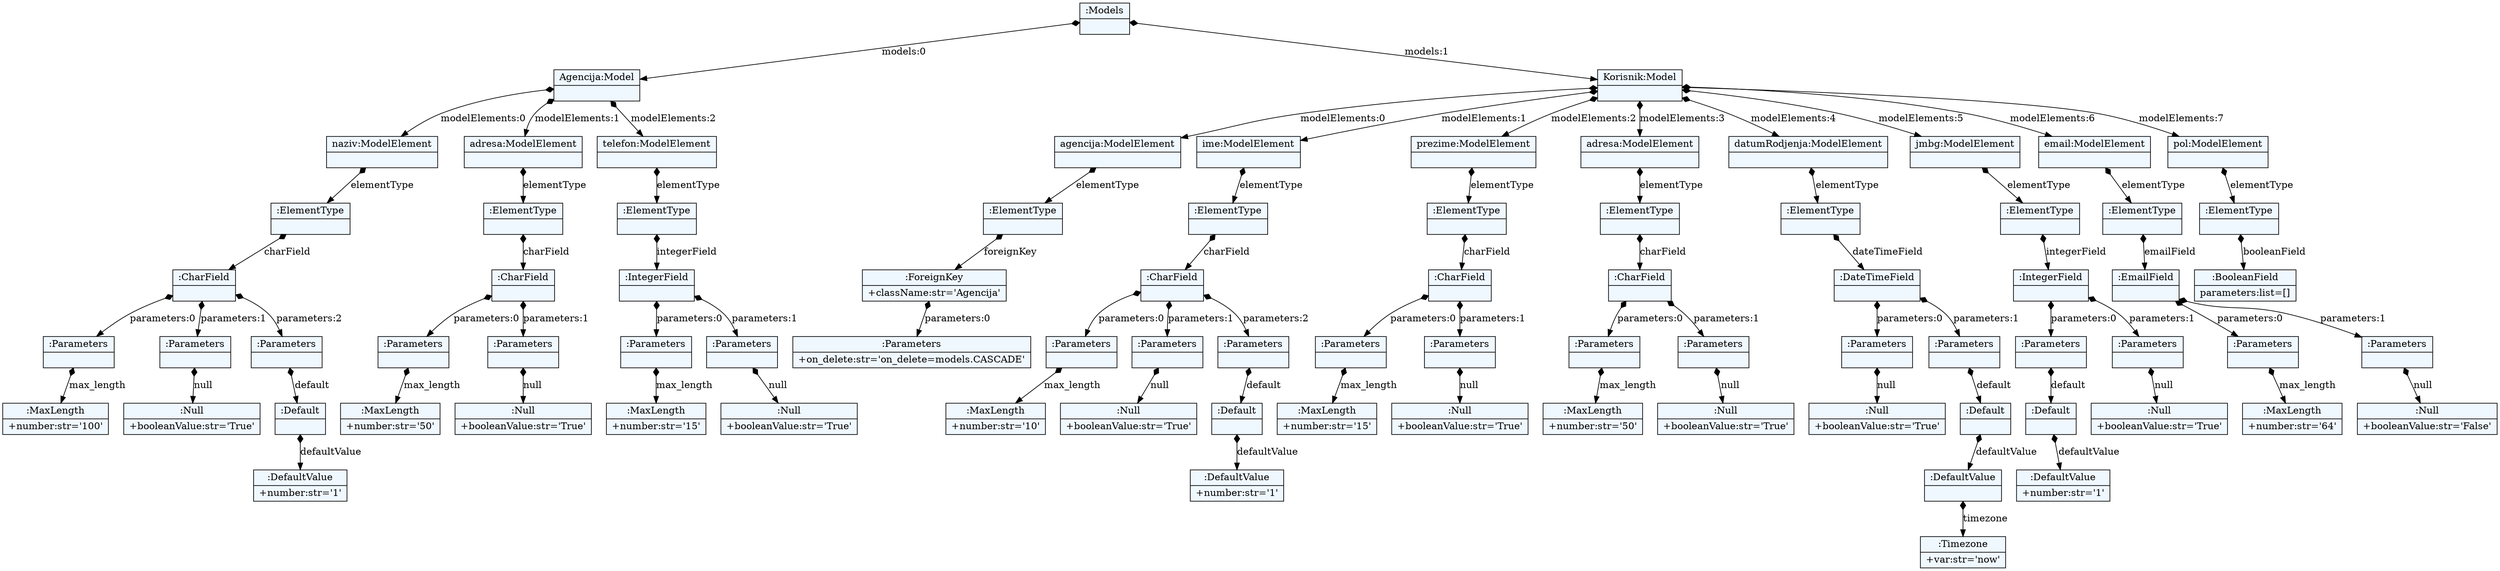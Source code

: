 
    digraph xtext {
    fontname = "Bitstream Vera Sans"
    fontsize = 8
    node[
        shape=record,
        style=filled,
        fillcolor=aliceblue
    ]
    nodesep = 0.3
    edge[dir=black,arrowtail=empty]


1543901333936 -> 1543901382752 [label="models:0" arrowtail=diamond dir=both]
1543901382752 -> 1543901384544 [label="modelElements:0" arrowtail=diamond dir=both]
1543901384544 -> 1543901384208 [label="elementType" arrowtail=diamond dir=both]
1543901384208 -> 1543901384096 [label="charField" arrowtail=diamond dir=both]
1543901384096 -> 1543901417600 [label="parameters:0" arrowtail=diamond dir=both]
1543901417600 -> 1543901417712 [label="max_length" arrowtail=diamond dir=both]
1543901417712[label="{:MaxLength|+number:str='100'\l}"]
1543901417600[label="{:Parameters|}"]
1543901384096 -> 1543901417656 [label="parameters:1" arrowtail=diamond dir=both]
1543901417656 -> 1543901417824 [label="null" arrowtail=diamond dir=both]
1543901417824[label="{:Null|+booleanValue:str='True'\l}"]
1543901417656[label="{:Parameters|}"]
1543901384096 -> 1543901417768 [label="parameters:2" arrowtail=diamond dir=both]
1543901417768 -> 1543901417880 [label="default" arrowtail=diamond dir=both]
1543901417880 -> 1543901418104 [label="defaultValue" arrowtail=diamond dir=both]
1543901418104[label="{:DefaultValue|+number:str='1'\l}"]
1543901417880[label="{:Default|}"]
1543901417768[label="{:Parameters|}"]
1543901384096[label="{:CharField|}"]
1543901384208[label="{:ElementType|}"]
1543901384544[label="{naziv:ModelElement|}"]
1543901382752 -> 1543901383984 [label="modelElements:1" arrowtail=diamond dir=both]
1543901383984 -> 1543901384320 [label="elementType" arrowtail=diamond dir=both]
1543901384320 -> 1543901417544 [label="charField" arrowtail=diamond dir=both]
1543901417544 -> 1543901418160 [label="parameters:0" arrowtail=diamond dir=both]
1543901418160 -> 1543901418328 [label="max_length" arrowtail=diamond dir=both]
1543901418328[label="{:MaxLength|+number:str='50'\l}"]
1543901418160[label="{:Parameters|}"]
1543901417544 -> 1543901418216 [label="parameters:1" arrowtail=diamond dir=both]
1543901418216 -> 1543901418384 [label="null" arrowtail=diamond dir=both]
1543901418384[label="{:Null|+booleanValue:str='True'\l}"]
1543901418216[label="{:Parameters|}"]
1543901417544[label="{:CharField|}"]
1543901384320[label="{:ElementType|}"]
1543901383984[label="{adresa:ModelElement|}"]
1543901382752 -> 1543901384488 [label="modelElements:2" arrowtail=diamond dir=both]
1543901384488 -> 1543901384656 [label="elementType" arrowtail=diamond dir=both]
1543901384656 -> 1543901417992 [label="integerField" arrowtail=diamond dir=both]
1543901417992 -> 1543901418608 [label="parameters:0" arrowtail=diamond dir=both]
1543901418608 -> 1543901418664 [label="max_length" arrowtail=diamond dir=both]
1543901418664[label="{:MaxLength|+number:str='15'\l}"]
1543901418608[label="{:Parameters|}"]
1543901417992 -> 1543901418552 [label="parameters:1" arrowtail=diamond dir=both]
1543901418552 -> 1543901418776 [label="null" arrowtail=diamond dir=both]
1543901418776[label="{:Null|+booleanValue:str='True'\l}"]
1543901418552[label="{:Parameters|}"]
1543901417992[label="{:IntegerField|}"]
1543901384656[label="{:ElementType|}"]
1543901384488[label="{telefon:ModelElement|}"]
1543901382752[label="{Agencija:Model|}"]
1543901333936 -> 1543901384600 [label="models:1" arrowtail=diamond dir=both]
1543901384600 -> 1543901417936 [label="modelElements:0" arrowtail=diamond dir=both]
1543901417936 -> 1543901418496 [label="elementType" arrowtail=diamond dir=both]
1543901418496 -> 1543901418720 [label="foreignKey" arrowtail=diamond dir=both]
1543901418720 -> 1543901419000 [label="parameters:0" arrowtail=diamond dir=both]
1543901419000[label="{:Parameters|+on_delete:str='on_delete=models.CASCADE'\l}"]
1543901418720[label="{:ForeignKey|+className:str='Agencija'\l}"]
1543901418496[label="{:ElementType|}"]
1543901417936[label="{agencija:ModelElement|}"]
1543901384600 -> 1543901418048 [label="modelElements:1" arrowtail=diamond dir=both]
1543901418048 -> 1543901418888 [label="elementType" arrowtail=diamond dir=both]
1543901418888 -> 1543901418944 [label="charField" arrowtail=diamond dir=both]
1543901418944 -> 1543901419224 [label="parameters:0" arrowtail=diamond dir=both]
1543901419224 -> 1543901419336 [label="max_length" arrowtail=diamond dir=both]
1543901419336[label="{:MaxLength|+number:str='10'\l}"]
1543901419224[label="{:Parameters|}"]
1543901418944 -> 1543901419280 [label="parameters:1" arrowtail=diamond dir=both]
1543901419280 -> 1543901419448 [label="null" arrowtail=diamond dir=both]
1543901419448[label="{:Null|+booleanValue:str='True'\l}"]
1543901419280[label="{:Parameters|}"]
1543901418944 -> 1543901419392 [label="parameters:2" arrowtail=diamond dir=both]
1543901419392 -> 1543901419504 [label="default" arrowtail=diamond dir=both]
1543901419504 -> 1543901419728 [label="defaultValue" arrowtail=diamond dir=both]
1543901419728[label="{:DefaultValue|+number:str='1'\l}"]
1543901419504[label="{:Default|}"]
1543901419392[label="{:Parameters|}"]
1543901418944[label="{:CharField|}"]
1543901418888[label="{:ElementType|}"]
1543901418048[label="{ime:ModelElement|}"]
1543901384600 -> 1543901418272 [label="modelElements:2" arrowtail=diamond dir=both]
1543901418272 -> 1543901419056 [label="elementType" arrowtail=diamond dir=both]
1543901419056 -> 1543901419112 [label="charField" arrowtail=diamond dir=both]
1543901419112 -> 1543901419784 [label="parameters:0" arrowtail=diamond dir=both]
1543901419784 -> 1543901419952 [label="max_length" arrowtail=diamond dir=both]
1543901419952[label="{:MaxLength|+number:str='15'\l}"]
1543901419784[label="{:Parameters|}"]
1543901419112 -> 1543901419840 [label="parameters:1" arrowtail=diamond dir=both]
1543901419840 -> 1543901420008 [label="null" arrowtail=diamond dir=both]
1543901420008[label="{:Null|+booleanValue:str='True'\l}"]
1543901419840[label="{:Parameters|}"]
1543901419112[label="{:CharField|}"]
1543901419056[label="{:ElementType|}"]
1543901418272[label="{prezime:ModelElement|}"]
1543901384600 -> 1543901418440 [label="modelElements:3" arrowtail=diamond dir=both]
1543901418440 -> 1543901419560 [label="elementType" arrowtail=diamond dir=both]
1543901419560 -> 1543901419616 [label="charField" arrowtail=diamond dir=both]
1543901419616 -> 1543901420232 [label="parameters:0" arrowtail=diamond dir=both]
1543901420232 -> 1543901420288 [label="max_length" arrowtail=diamond dir=both]
1543901420288[label="{:MaxLength|+number:str='50'\l}"]
1543901420232[label="{:Parameters|}"]
1543901419616 -> 1543901420176 [label="parameters:1" arrowtail=diamond dir=both]
1543901420176 -> 1543901420400 [label="null" arrowtail=diamond dir=both]
1543901420400[label="{:Null|+booleanValue:str='True'\l}"]
1543901420176[label="{:Parameters|}"]
1543901419616[label="{:CharField|}"]
1543901419560[label="{:ElementType|}"]
1543901418440[label="{adresa:ModelElement|}"]
1543901384600 -> 1543901418832 [label="modelElements:4" arrowtail=diamond dir=both]
1543901418832 -> 1543901419896 [label="elementType" arrowtail=diamond dir=both]
1543901419896 -> 1543901420064 [label="dateTimeField" arrowtail=diamond dir=both]
1543901420064 -> 1543901420624 [label="parameters:0" arrowtail=diamond dir=both]
1543901420624 -> 1543901420680 [label="null" arrowtail=diamond dir=both]
1543901420680[label="{:Null|+booleanValue:str='True'\l}"]
1543901420624[label="{:Parameters|}"]
1543901420064 -> 1543901420568 [label="parameters:1" arrowtail=diamond dir=both]
1543901420568 -> 1543901420792 [label="default" arrowtail=diamond dir=both]
1543901420792 -> 1543901420960 [label="defaultValue" arrowtail=diamond dir=both]
1543901420960 -> 1543901421128 [label="timezone" arrowtail=diamond dir=both]
1543901421128[label="{:Timezone|+var:str='now'\l}"]
1543901420960[label="{:DefaultValue|}"]
1543901420792[label="{:Default|}"]
1543901420568[label="{:Parameters|}"]
1543901420064[label="{:DateTimeField|}"]
1543901419896[label="{:ElementType|}"]
1543901418832[label="{datumRodjenja:ModelElement|}"]
1543901384600 -> 1543901419168 [label="modelElements:5" arrowtail=diamond dir=both]
1543901419168 -> 1543901420344 [label="elementType" arrowtail=diamond dir=both]
1543901420344 -> 1543901420456 [label="integerField" arrowtail=diamond dir=both]
1543901420456 -> 1543901421016 [label="parameters:0" arrowtail=diamond dir=both]
1543901421016 -> 1543901421184 [label="default" arrowtail=diamond dir=both]
1543901421184 -> 1543901421296 [label="defaultValue" arrowtail=diamond dir=both]
1543901421296[label="{:DefaultValue|+number:str='1'\l}"]
1543901421184[label="{:Default|}"]
1543901421016[label="{:Parameters|}"]
1543901420456 -> 1543901421072 [label="parameters:1" arrowtail=diamond dir=both]
1543901421072 -> 1543901421352 [label="null" arrowtail=diamond dir=both]
1543901421352[label="{:Null|+booleanValue:str='True'\l}"]
1543901421072[label="{:Parameters|}"]
1543901420456[label="{:IntegerField|}"]
1543901420344[label="{:ElementType|}"]
1543901419168[label="{jmbg:ModelElement|}"]
1543901384600 -> 1543901419672 [label="modelElements:6" arrowtail=diamond dir=both]
1543901419672 -> 1543901420736 [label="elementType" arrowtail=diamond dir=both]
1543901420736 -> 1543901420848 [label="emailField" arrowtail=diamond dir=both]
1543901420848 -> 1543901421520 [label="parameters:0" arrowtail=diamond dir=both]
1543901421520 -> 1543901433984 [label="max_length" arrowtail=diamond dir=both]
1543901433984[label="{:MaxLength|+number:str='64'\l}"]
1543901421520[label="{:Parameters|}"]
1543901420848 -> 1543901433928 [label="parameters:1" arrowtail=diamond dir=both]
1543901433928 -> 1543901434096 [label="null" arrowtail=diamond dir=both]
1543901434096[label="{:Null|+booleanValue:str='False'\l}"]
1543901433928[label="{:Parameters|}"]
1543901420848[label="{:EmailField|}"]
1543901420736[label="{:ElementType|}"]
1543901419672[label="{email:ModelElement|}"]
1543901384600 -> 1543901420120 [label="modelElements:7" arrowtail=diamond dir=both]
1543901420120 -> 1543901421240 [label="elementType" arrowtail=diamond dir=both]
1543901421240 -> 1543901421464 [label="booleanField" arrowtail=diamond dir=both]
1543901421464[label="{:BooleanField|parameters:list=[]\l}"]
1543901421240[label="{:ElementType|}"]
1543901420120[label="{pol:ModelElement|}"]
1543901384600[label="{Korisnik:Model|}"]
1543901333936[label="{:Models|}"]

}
